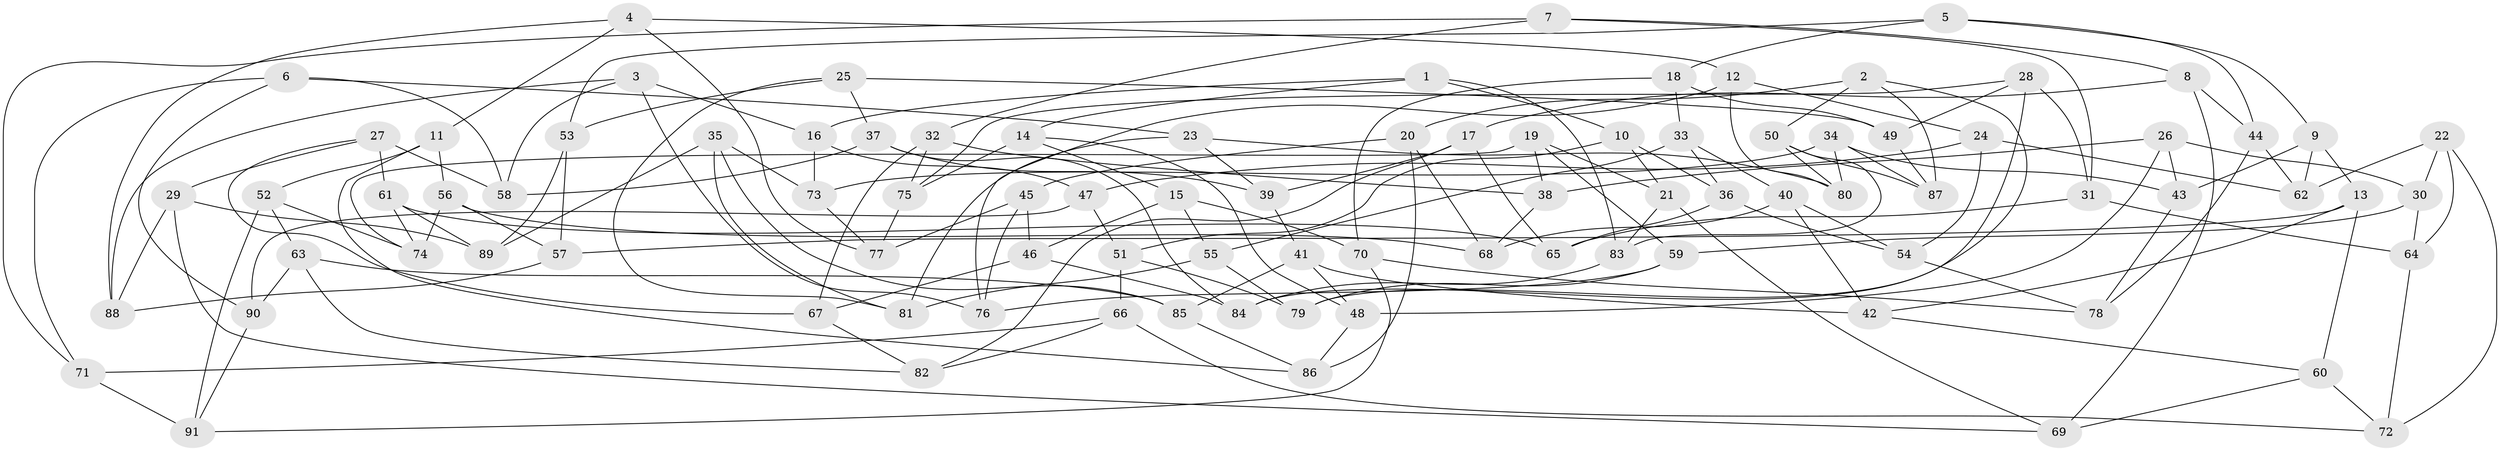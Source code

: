 // Generated by graph-tools (version 1.1) at 2025/26/03/09/25 03:26:56]
// undirected, 91 vertices, 182 edges
graph export_dot {
graph [start="1"]
  node [color=gray90,style=filled];
  1;
  2;
  3;
  4;
  5;
  6;
  7;
  8;
  9;
  10;
  11;
  12;
  13;
  14;
  15;
  16;
  17;
  18;
  19;
  20;
  21;
  22;
  23;
  24;
  25;
  26;
  27;
  28;
  29;
  30;
  31;
  32;
  33;
  34;
  35;
  36;
  37;
  38;
  39;
  40;
  41;
  42;
  43;
  44;
  45;
  46;
  47;
  48;
  49;
  50;
  51;
  52;
  53;
  54;
  55;
  56;
  57;
  58;
  59;
  60;
  61;
  62;
  63;
  64;
  65;
  66;
  67;
  68;
  69;
  70;
  71;
  72;
  73;
  74;
  75;
  76;
  77;
  78;
  79;
  80;
  81;
  82;
  83;
  84;
  85;
  86;
  87;
  88;
  89;
  90;
  91;
  1 -- 83;
  1 -- 10;
  1 -- 14;
  1 -- 16;
  2 -- 87;
  2 -- 20;
  2 -- 50;
  2 -- 79;
  3 -- 76;
  3 -- 58;
  3 -- 88;
  3 -- 16;
  4 -- 88;
  4 -- 77;
  4 -- 11;
  4 -- 12;
  5 -- 53;
  5 -- 18;
  5 -- 44;
  5 -- 9;
  6 -- 71;
  6 -- 23;
  6 -- 58;
  6 -- 90;
  7 -- 71;
  7 -- 32;
  7 -- 31;
  7 -- 8;
  8 -- 44;
  8 -- 69;
  8 -- 17;
  9 -- 62;
  9 -- 43;
  9 -- 13;
  10 -- 51;
  10 -- 21;
  10 -- 36;
  11 -- 86;
  11 -- 52;
  11 -- 56;
  12 -- 80;
  12 -- 76;
  12 -- 24;
  13 -- 42;
  13 -- 60;
  13 -- 57;
  14 -- 75;
  14 -- 48;
  14 -- 15;
  15 -- 70;
  15 -- 55;
  15 -- 46;
  16 -- 73;
  16 -- 47;
  17 -- 39;
  17 -- 82;
  17 -- 65;
  18 -- 33;
  18 -- 70;
  18 -- 49;
  19 -- 74;
  19 -- 59;
  19 -- 38;
  19 -- 21;
  20 -- 68;
  20 -- 45;
  20 -- 86;
  21 -- 69;
  21 -- 83;
  22 -- 30;
  22 -- 62;
  22 -- 64;
  22 -- 72;
  23 -- 39;
  23 -- 80;
  23 -- 81;
  24 -- 54;
  24 -- 47;
  24 -- 62;
  25 -- 81;
  25 -- 53;
  25 -- 37;
  25 -- 49;
  26 -- 30;
  26 -- 48;
  26 -- 38;
  26 -- 43;
  27 -- 29;
  27 -- 61;
  27 -- 58;
  27 -- 67;
  28 -- 49;
  28 -- 84;
  28 -- 31;
  28 -- 75;
  29 -- 69;
  29 -- 89;
  29 -- 88;
  30 -- 59;
  30 -- 64;
  31 -- 65;
  31 -- 64;
  32 -- 38;
  32 -- 67;
  32 -- 75;
  33 -- 36;
  33 -- 55;
  33 -- 40;
  34 -- 87;
  34 -- 80;
  34 -- 43;
  34 -- 73;
  35 -- 73;
  35 -- 85;
  35 -- 89;
  35 -- 81;
  36 -- 65;
  36 -- 54;
  37 -- 58;
  37 -- 39;
  37 -- 84;
  38 -- 68;
  39 -- 41;
  40 -- 68;
  40 -- 54;
  40 -- 42;
  41 -- 48;
  41 -- 42;
  41 -- 85;
  42 -- 60;
  43 -- 78;
  44 -- 78;
  44 -- 62;
  45 -- 77;
  45 -- 46;
  45 -- 76;
  46 -- 84;
  46 -- 67;
  47 -- 90;
  47 -- 51;
  48 -- 86;
  49 -- 87;
  50 -- 83;
  50 -- 80;
  50 -- 87;
  51 -- 66;
  51 -- 79;
  52 -- 63;
  52 -- 74;
  52 -- 91;
  53 -- 89;
  53 -- 57;
  54 -- 78;
  55 -- 81;
  55 -- 79;
  56 -- 68;
  56 -- 74;
  56 -- 57;
  57 -- 88;
  59 -- 79;
  59 -- 76;
  60 -- 72;
  60 -- 69;
  61 -- 65;
  61 -- 89;
  61 -- 74;
  63 -- 90;
  63 -- 82;
  63 -- 85;
  64 -- 72;
  66 -- 71;
  66 -- 82;
  66 -- 72;
  67 -- 82;
  70 -- 78;
  70 -- 91;
  71 -- 91;
  73 -- 77;
  75 -- 77;
  83 -- 84;
  85 -- 86;
  90 -- 91;
}
